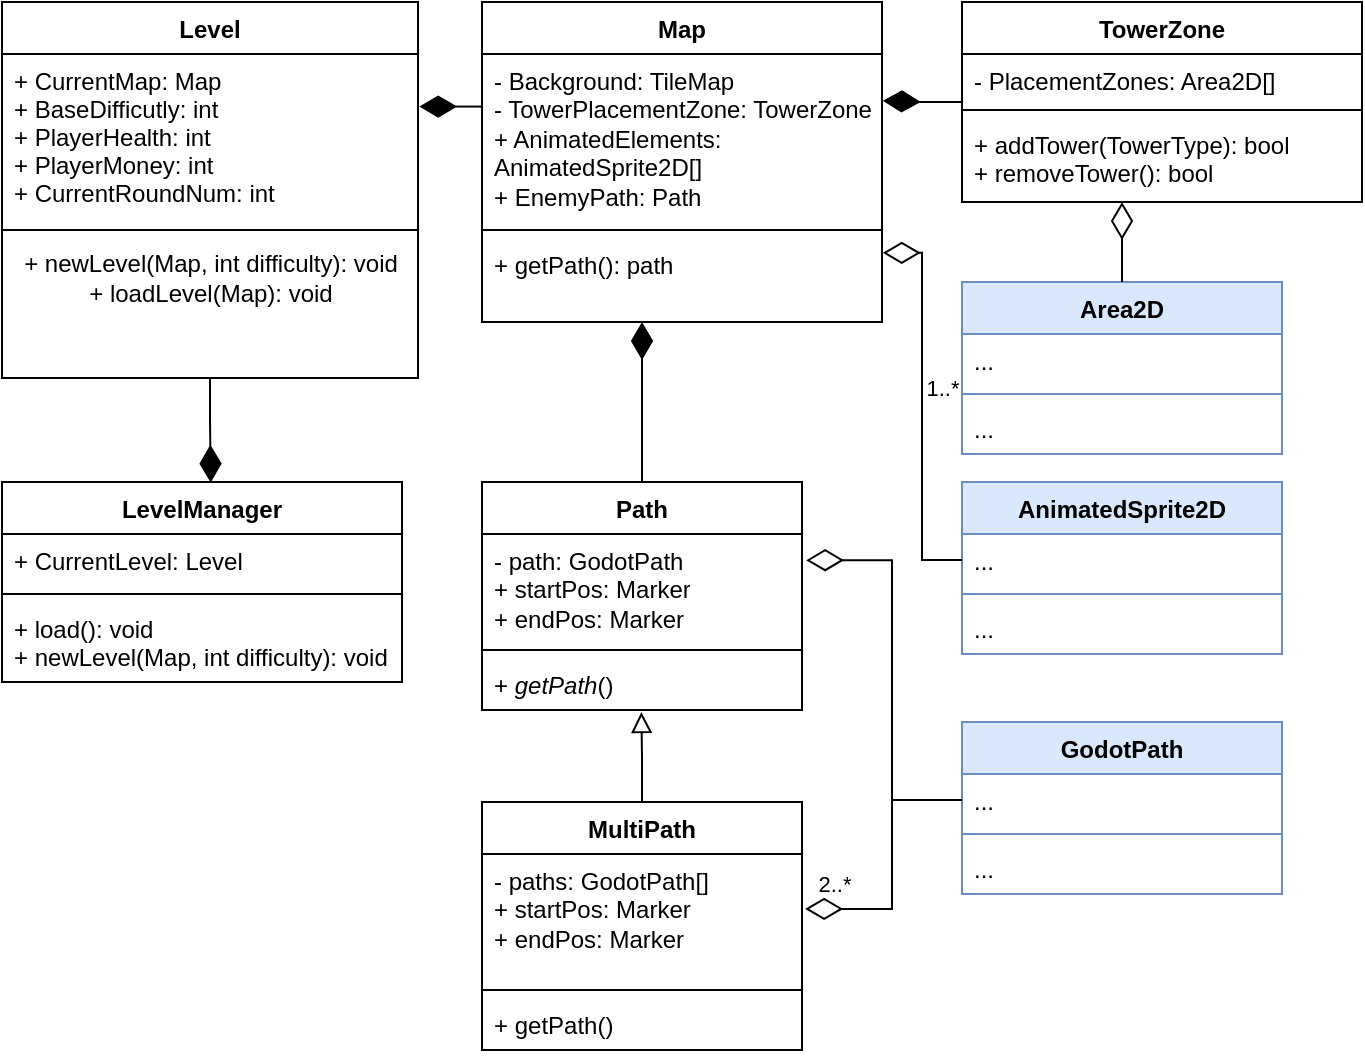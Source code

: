 <mxfile version="24.7.8">
  <diagram id="C5RBs43oDa-KdzZeNtuy" name="Page-1">
    <mxGraphModel dx="1434" dy="836" grid="1" gridSize="10" guides="1" tooltips="1" connect="1" arrows="1" fold="1" page="1" pageScale="1" pageWidth="827" pageHeight="1169" math="0" shadow="0">
      <root>
        <mxCell id="WIyWlLk6GJQsqaUBKTNV-0" />
        <mxCell id="WIyWlLk6GJQsqaUBKTNV-1" parent="WIyWlLk6GJQsqaUBKTNV-0" />
        <mxCell id="zkfFHV4jXpPFQw0GAbJ--0" value="Level" style="swimlane;fontStyle=1;align=center;verticalAlign=top;childLayout=stackLayout;horizontal=1;startSize=26;horizontalStack=0;resizeParent=1;resizeLast=0;collapsible=1;marginBottom=0;rounded=0;shadow=0;strokeWidth=1;" parent="WIyWlLk6GJQsqaUBKTNV-1" vertex="1">
          <mxGeometry x="80" y="40" width="208" height="188" as="geometry">
            <mxRectangle x="230" y="140" width="160" height="26" as="alternateBounds" />
          </mxGeometry>
        </mxCell>
        <mxCell id="zkfFHV4jXpPFQw0GAbJ--1" value="+ CurrentMap: Map&#xa;+ BaseDifficutly: int&#xa;+ PlayerHealth: int&#xa;+ PlayerMoney: int&#xa;+ CurrentRoundNum: int" style="text;align=left;verticalAlign=top;spacingLeft=4;spacingRight=4;overflow=hidden;rotatable=0;points=[[0,0.5],[1,0.5]];portConstraint=eastwest;" parent="zkfFHV4jXpPFQw0GAbJ--0" vertex="1">
          <mxGeometry y="26" width="208" height="84" as="geometry" />
        </mxCell>
        <mxCell id="zkfFHV4jXpPFQw0GAbJ--4" value="" style="line;html=1;strokeWidth=1;align=left;verticalAlign=middle;spacingTop=-1;spacingLeft=3;spacingRight=3;rotatable=0;labelPosition=right;points=[];portConstraint=eastwest;" parent="zkfFHV4jXpPFQw0GAbJ--0" vertex="1">
          <mxGeometry y="110" width="208" height="8" as="geometry" />
        </mxCell>
        <mxCell id="-0BH0eMJyRQiYoH3C-ed-0" value="+ newLevel(Map, int difficulty): void&lt;div&gt;+ loadLevel(Map): void&lt;/div&gt;" style="text;html=1;align=center;verticalAlign=middle;resizable=0;points=[];autosize=1;strokeColor=none;fillColor=none;" parent="zkfFHV4jXpPFQw0GAbJ--0" vertex="1">
          <mxGeometry y="118" width="208" height="40" as="geometry" />
        </mxCell>
        <mxCell id="ox96oDhcwiMaX_pipQDm-4" value="Map" style="swimlane;fontStyle=1;align=center;verticalAlign=top;childLayout=stackLayout;horizontal=1;startSize=26;horizontalStack=0;resizeParent=1;resizeParentMax=0;resizeLast=0;collapsible=1;marginBottom=0;whiteSpace=wrap;html=1;" parent="WIyWlLk6GJQsqaUBKTNV-1" vertex="1">
          <mxGeometry x="320" y="40" width="200" height="160" as="geometry" />
        </mxCell>
        <mxCell id="ox96oDhcwiMaX_pipQDm-5" value="- Background: TileMap&lt;div&gt;- TowerPlacementZone: TowerZone&lt;/div&gt;&lt;div&gt;+ AnimatedElements: AnimatedSprite2D[]&lt;/div&gt;&lt;div&gt;+ EnemyPath: Path&lt;/div&gt;" style="text;strokeColor=none;fillColor=none;align=left;verticalAlign=top;spacingLeft=4;spacingRight=4;overflow=hidden;rotatable=0;points=[[0,0.5],[1,0.5]];portConstraint=eastwest;whiteSpace=wrap;html=1;" parent="ox96oDhcwiMaX_pipQDm-4" vertex="1">
          <mxGeometry y="26" width="200" height="84" as="geometry" />
        </mxCell>
        <mxCell id="ox96oDhcwiMaX_pipQDm-6" value="" style="line;strokeWidth=1;fillColor=none;align=left;verticalAlign=middle;spacingTop=-1;spacingLeft=3;spacingRight=3;rotatable=0;labelPosition=right;points=[];portConstraint=eastwest;strokeColor=inherit;" parent="ox96oDhcwiMaX_pipQDm-4" vertex="1">
          <mxGeometry y="110" width="200" height="8" as="geometry" />
        </mxCell>
        <mxCell id="ox96oDhcwiMaX_pipQDm-7" value="+ getPath(): path" style="text;strokeColor=none;fillColor=none;align=left;verticalAlign=top;spacingLeft=4;spacingRight=4;overflow=hidden;rotatable=0;points=[[0,0.5],[1,0.5]];portConstraint=eastwest;whiteSpace=wrap;html=1;" parent="ox96oDhcwiMaX_pipQDm-4" vertex="1">
          <mxGeometry y="118" width="200" height="42" as="geometry" />
        </mxCell>
        <mxCell id="ox96oDhcwiMaX_pipQDm-8" value="TowerZone" style="swimlane;fontStyle=1;align=center;verticalAlign=top;childLayout=stackLayout;horizontal=1;startSize=26;horizontalStack=0;resizeParent=1;resizeParentMax=0;resizeLast=0;collapsible=1;marginBottom=0;whiteSpace=wrap;html=1;" parent="WIyWlLk6GJQsqaUBKTNV-1" vertex="1">
          <mxGeometry x="560" y="40" width="200" height="100" as="geometry" />
        </mxCell>
        <mxCell id="ox96oDhcwiMaX_pipQDm-9" value="- PlacementZones: Area2D[]" style="text;strokeColor=none;fillColor=none;align=left;verticalAlign=top;spacingLeft=4;spacingRight=4;overflow=hidden;rotatable=0;points=[[0,0.5],[1,0.5]];portConstraint=eastwest;whiteSpace=wrap;html=1;" parent="ox96oDhcwiMaX_pipQDm-8" vertex="1">
          <mxGeometry y="26" width="200" height="24" as="geometry" />
        </mxCell>
        <mxCell id="ox96oDhcwiMaX_pipQDm-10" value="" style="line;strokeWidth=1;fillColor=none;align=left;verticalAlign=middle;spacingTop=-1;spacingLeft=3;spacingRight=3;rotatable=0;labelPosition=right;points=[];portConstraint=eastwest;strokeColor=inherit;" parent="ox96oDhcwiMaX_pipQDm-8" vertex="1">
          <mxGeometry y="50" width="200" height="8" as="geometry" />
        </mxCell>
        <mxCell id="ox96oDhcwiMaX_pipQDm-11" value="+ addTower(TowerType): bool&lt;div&gt;+ removeTower(): bool&lt;/div&gt;" style="text;strokeColor=none;fillColor=none;align=left;verticalAlign=top;spacingLeft=4;spacingRight=4;overflow=hidden;rotatable=0;points=[[0,0.5],[1,0.5]];portConstraint=eastwest;whiteSpace=wrap;html=1;" parent="ox96oDhcwiMaX_pipQDm-8" vertex="1">
          <mxGeometry y="58" width="200" height="42" as="geometry" />
        </mxCell>
        <mxCell id="ox96oDhcwiMaX_pipQDm-18" style="edgeStyle=orthogonalEdgeStyle;rounded=0;orthogonalLoop=1;jettySize=auto;html=1;endArrow=diamondThin;endFill=1;endSize=16;entryX=1.003;entryY=0.313;entryDx=0;entryDy=0;entryPerimeter=0;" parent="WIyWlLk6GJQsqaUBKTNV-1" source="ox96oDhcwiMaX_pipQDm-5" target="zkfFHV4jXpPFQw0GAbJ--1" edge="1">
          <mxGeometry relative="1" as="geometry">
            <mxPoint x="290" y="93" as="targetPoint" />
            <Array as="points">
              <mxPoint x="320" y="93" />
            </Array>
          </mxGeometry>
        </mxCell>
        <mxCell id="ox96oDhcwiMaX_pipQDm-21" style="edgeStyle=orthogonalEdgeStyle;rounded=0;orthogonalLoop=1;jettySize=auto;html=1;endArrow=diamondThin;endFill=1;endSize=16;entryX=1.002;entryY=0.279;entryDx=0;entryDy=0;entryPerimeter=0;" parent="WIyWlLk6GJQsqaUBKTNV-1" source="ox96oDhcwiMaX_pipQDm-8" target="ox96oDhcwiMaX_pipQDm-5" edge="1">
          <mxGeometry relative="1" as="geometry">
            <mxPoint x="530" y="90" as="targetPoint" />
          </mxGeometry>
        </mxCell>
        <mxCell id="8JTTT3dWWhlxOpsw0_lI-0" value="Path" style="swimlane;fontStyle=1;align=center;verticalAlign=top;childLayout=stackLayout;horizontal=1;startSize=26;horizontalStack=0;resizeParent=1;resizeParentMax=0;resizeLast=0;collapsible=1;marginBottom=0;whiteSpace=wrap;html=1;" parent="WIyWlLk6GJQsqaUBKTNV-1" vertex="1">
          <mxGeometry x="320" y="280" width="160" height="114" as="geometry" />
        </mxCell>
        <mxCell id="8JTTT3dWWhlxOpsw0_lI-1" value="- path: GodotPath&lt;div&gt;+ startPos: Marker&lt;/div&gt;&lt;div&gt;+ endPos: Marker&lt;/div&gt;" style="text;strokeColor=none;fillColor=none;align=left;verticalAlign=top;spacingLeft=4;spacingRight=4;overflow=hidden;rotatable=0;points=[[0,0.5],[1,0.5]];portConstraint=eastwest;whiteSpace=wrap;html=1;" parent="8JTTT3dWWhlxOpsw0_lI-0" vertex="1">
          <mxGeometry y="26" width="160" height="54" as="geometry" />
        </mxCell>
        <mxCell id="8JTTT3dWWhlxOpsw0_lI-2" value="" style="line;strokeWidth=1;fillColor=none;align=left;verticalAlign=middle;spacingTop=-1;spacingLeft=3;spacingRight=3;rotatable=0;labelPosition=right;points=[];portConstraint=eastwest;strokeColor=inherit;" parent="8JTTT3dWWhlxOpsw0_lI-0" vertex="1">
          <mxGeometry y="80" width="160" height="8" as="geometry" />
        </mxCell>
        <mxCell id="8JTTT3dWWhlxOpsw0_lI-3" value="+ &lt;i&gt;getPath&lt;/i&gt;()" style="text;strokeColor=none;fillColor=none;align=left;verticalAlign=top;spacingLeft=4;spacingRight=4;overflow=hidden;rotatable=0;points=[[0,0.5],[1,0.5]];portConstraint=eastwest;whiteSpace=wrap;html=1;" parent="8JTTT3dWWhlxOpsw0_lI-0" vertex="1">
          <mxGeometry y="88" width="160" height="26" as="geometry" />
        </mxCell>
        <mxCell id="8JTTT3dWWhlxOpsw0_lI-4" value="MultiPath" style="swimlane;fontStyle=1;align=center;verticalAlign=top;childLayout=stackLayout;horizontal=1;startSize=26;horizontalStack=0;resizeParent=1;resizeParentMax=0;resizeLast=0;collapsible=1;marginBottom=0;whiteSpace=wrap;html=1;" parent="WIyWlLk6GJQsqaUBKTNV-1" vertex="1">
          <mxGeometry x="320" y="440" width="160" height="124" as="geometry" />
        </mxCell>
        <mxCell id="8JTTT3dWWhlxOpsw0_lI-5" value="- paths: GodotPath[]&lt;div&gt;+ startPos: Marker&lt;/div&gt;&lt;div&gt;+ endPos: Marker&lt;/div&gt;" style="text;strokeColor=none;fillColor=none;align=left;verticalAlign=top;spacingLeft=4;spacingRight=4;overflow=hidden;rotatable=0;points=[[0,0.5],[1,0.5]];portConstraint=eastwest;whiteSpace=wrap;html=1;" parent="8JTTT3dWWhlxOpsw0_lI-4" vertex="1">
          <mxGeometry y="26" width="160" height="64" as="geometry" />
        </mxCell>
        <mxCell id="8JTTT3dWWhlxOpsw0_lI-6" value="" style="line;strokeWidth=1;fillColor=none;align=left;verticalAlign=middle;spacingTop=-1;spacingLeft=3;spacingRight=3;rotatable=0;labelPosition=right;points=[];portConstraint=eastwest;strokeColor=inherit;" parent="8JTTT3dWWhlxOpsw0_lI-4" vertex="1">
          <mxGeometry y="90" width="160" height="8" as="geometry" />
        </mxCell>
        <mxCell id="8JTTT3dWWhlxOpsw0_lI-7" value="+ getPath()" style="text;strokeColor=none;fillColor=none;align=left;verticalAlign=top;spacingLeft=4;spacingRight=4;overflow=hidden;rotatable=0;points=[[0,0.5],[1,0.5]];portConstraint=eastwest;whiteSpace=wrap;html=1;" parent="8JTTT3dWWhlxOpsw0_lI-4" vertex="1">
          <mxGeometry y="98" width="160" height="26" as="geometry" />
        </mxCell>
        <mxCell id="8JTTT3dWWhlxOpsw0_lI-8" value="GodotPath" style="swimlane;fontStyle=1;align=center;verticalAlign=top;childLayout=stackLayout;horizontal=1;startSize=26;horizontalStack=0;resizeParent=1;resizeParentMax=0;resizeLast=0;collapsible=1;marginBottom=0;whiteSpace=wrap;html=1;fillColor=#dae8fc;strokeColor=#6c8ebf;" parent="WIyWlLk6GJQsqaUBKTNV-1" vertex="1">
          <mxGeometry x="560" y="400" width="160" height="86" as="geometry" />
        </mxCell>
        <mxCell id="8JTTT3dWWhlxOpsw0_lI-9" value="..." style="text;strokeColor=none;fillColor=none;align=left;verticalAlign=top;spacingLeft=4;spacingRight=4;overflow=hidden;rotatable=0;points=[[0,0.5],[1,0.5]];portConstraint=eastwest;whiteSpace=wrap;html=1;" parent="8JTTT3dWWhlxOpsw0_lI-8" vertex="1">
          <mxGeometry y="26" width="160" height="26" as="geometry" />
        </mxCell>
        <mxCell id="8JTTT3dWWhlxOpsw0_lI-10" value="" style="line;strokeWidth=1;fillColor=none;align=left;verticalAlign=middle;spacingTop=-1;spacingLeft=3;spacingRight=3;rotatable=0;labelPosition=right;points=[];portConstraint=eastwest;strokeColor=inherit;" parent="8JTTT3dWWhlxOpsw0_lI-8" vertex="1">
          <mxGeometry y="52" width="160" height="8" as="geometry" />
        </mxCell>
        <mxCell id="8JTTT3dWWhlxOpsw0_lI-11" value="..." style="text;strokeColor=none;fillColor=none;align=left;verticalAlign=top;spacingLeft=4;spacingRight=4;overflow=hidden;rotatable=0;points=[[0,0.5],[1,0.5]];portConstraint=eastwest;whiteSpace=wrap;html=1;" parent="8JTTT3dWWhlxOpsw0_lI-8" vertex="1">
          <mxGeometry y="60" width="160" height="26" as="geometry" />
        </mxCell>
        <mxCell id="8JTTT3dWWhlxOpsw0_lI-14" style="edgeStyle=orthogonalEdgeStyle;rounded=0;orthogonalLoop=1;jettySize=auto;html=1;entryX=0.498;entryY=1.038;entryDx=0;entryDy=0;entryPerimeter=0;endArrow=block;endFill=0;endSize=8;" parent="WIyWlLk6GJQsqaUBKTNV-1" source="8JTTT3dWWhlxOpsw0_lI-4" target="8JTTT3dWWhlxOpsw0_lI-3" edge="1">
          <mxGeometry relative="1" as="geometry" />
        </mxCell>
        <mxCell id="8JTTT3dWWhlxOpsw0_lI-16" style="edgeStyle=orthogonalEdgeStyle;rounded=0;orthogonalLoop=1;jettySize=auto;html=1;entryX=0.4;entryY=1;entryDx=0;entryDy=0;entryPerimeter=0;endArrow=diamondThin;endFill=1;endSize=16;" parent="WIyWlLk6GJQsqaUBKTNV-1" source="8JTTT3dWWhlxOpsw0_lI-0" target="ox96oDhcwiMaX_pipQDm-7" edge="1">
          <mxGeometry relative="1" as="geometry" />
        </mxCell>
        <mxCell id="8JTTT3dWWhlxOpsw0_lI-17" value="LevelManager" style="swimlane;fontStyle=1;align=center;verticalAlign=top;childLayout=stackLayout;horizontal=1;startSize=26;horizontalStack=0;resizeParent=1;resizeParentMax=0;resizeLast=0;collapsible=1;marginBottom=0;whiteSpace=wrap;html=1;" parent="WIyWlLk6GJQsqaUBKTNV-1" vertex="1">
          <mxGeometry x="80" y="280" width="200" height="100" as="geometry" />
        </mxCell>
        <mxCell id="8JTTT3dWWhlxOpsw0_lI-18" value="+ CurrentLevel: Level" style="text;strokeColor=none;fillColor=none;align=left;verticalAlign=top;spacingLeft=4;spacingRight=4;overflow=hidden;rotatable=0;points=[[0,0.5],[1,0.5]];portConstraint=eastwest;whiteSpace=wrap;html=1;" parent="8JTTT3dWWhlxOpsw0_lI-17" vertex="1">
          <mxGeometry y="26" width="200" height="26" as="geometry" />
        </mxCell>
        <mxCell id="8JTTT3dWWhlxOpsw0_lI-19" value="" style="line;strokeWidth=1;fillColor=none;align=left;verticalAlign=middle;spacingTop=-1;spacingLeft=3;spacingRight=3;rotatable=0;labelPosition=right;points=[];portConstraint=eastwest;strokeColor=inherit;" parent="8JTTT3dWWhlxOpsw0_lI-17" vertex="1">
          <mxGeometry y="52" width="200" height="8" as="geometry" />
        </mxCell>
        <mxCell id="8JTTT3dWWhlxOpsw0_lI-20" value="+ load(): void&lt;div&gt;+ newLevel(Map, int difficulty): void&lt;/div&gt;" style="text;strokeColor=none;fillColor=none;align=left;verticalAlign=top;spacingLeft=4;spacingRight=4;overflow=hidden;rotatable=0;points=[[0,0.5],[1,0.5]];portConstraint=eastwest;whiteSpace=wrap;html=1;" parent="8JTTT3dWWhlxOpsw0_lI-17" vertex="1">
          <mxGeometry y="60" width="200" height="40" as="geometry" />
        </mxCell>
        <mxCell id="8JTTT3dWWhlxOpsw0_lI-25" style="edgeStyle=orthogonalEdgeStyle;rounded=0;orthogonalLoop=1;jettySize=auto;html=1;entryX=1.013;entryY=0.243;entryDx=0;entryDy=0;entryPerimeter=0;endArrow=diamondThin;endFill=0;endSize=16;" parent="WIyWlLk6GJQsqaUBKTNV-1" source="8JTTT3dWWhlxOpsw0_lI-9" target="8JTTT3dWWhlxOpsw0_lI-1" edge="1">
          <mxGeometry relative="1" as="geometry" />
        </mxCell>
        <mxCell id="8JTTT3dWWhlxOpsw0_lI-26" style="edgeStyle=orthogonalEdgeStyle;rounded=0;orthogonalLoop=1;jettySize=auto;html=1;entryX=1.01;entryY=0.429;entryDx=0;entryDy=0;entryPerimeter=0;endArrow=diamondThin;endFill=0;endSize=16;" parent="WIyWlLk6GJQsqaUBKTNV-1" source="8JTTT3dWWhlxOpsw0_lI-9" target="8JTTT3dWWhlxOpsw0_lI-5" edge="1">
          <mxGeometry relative="1" as="geometry" />
        </mxCell>
        <mxCell id="8JTTT3dWWhlxOpsw0_lI-33" value="2..*" style="edgeLabel;html=1;align=center;verticalAlign=middle;resizable=0;points=[];" parent="8JTTT3dWWhlxOpsw0_lI-26" vertex="1" connectable="0">
          <mxGeometry x="0.783" y="1" relative="1" as="geometry">
            <mxPoint y="-14" as="offset" />
          </mxGeometry>
        </mxCell>
        <mxCell id="8JTTT3dWWhlxOpsw0_lI-27" value="AnimatedSprite2D" style="swimlane;fontStyle=1;align=center;verticalAlign=top;childLayout=stackLayout;horizontal=1;startSize=26;horizontalStack=0;resizeParent=1;resizeParentMax=0;resizeLast=0;collapsible=1;marginBottom=0;whiteSpace=wrap;html=1;fillColor=#dae8fc;strokeColor=#6c8ebf;" parent="WIyWlLk6GJQsqaUBKTNV-1" vertex="1">
          <mxGeometry x="560" y="280" width="160" height="86" as="geometry" />
        </mxCell>
        <mxCell id="8JTTT3dWWhlxOpsw0_lI-28" value="..." style="text;strokeColor=none;fillColor=none;align=left;verticalAlign=top;spacingLeft=4;spacingRight=4;overflow=hidden;rotatable=0;points=[[0,0.5],[1,0.5]];portConstraint=eastwest;whiteSpace=wrap;html=1;" parent="8JTTT3dWWhlxOpsw0_lI-27" vertex="1">
          <mxGeometry y="26" width="160" height="26" as="geometry" />
        </mxCell>
        <mxCell id="8JTTT3dWWhlxOpsw0_lI-29" value="" style="line;strokeWidth=1;fillColor=none;align=left;verticalAlign=middle;spacingTop=-1;spacingLeft=3;spacingRight=3;rotatable=0;labelPosition=right;points=[];portConstraint=eastwest;strokeColor=inherit;" parent="8JTTT3dWWhlxOpsw0_lI-27" vertex="1">
          <mxGeometry y="52" width="160" height="8" as="geometry" />
        </mxCell>
        <mxCell id="8JTTT3dWWhlxOpsw0_lI-30" value="..." style="text;strokeColor=none;fillColor=none;align=left;verticalAlign=top;spacingLeft=4;spacingRight=4;overflow=hidden;rotatable=0;points=[[0,0.5],[1,0.5]];portConstraint=eastwest;whiteSpace=wrap;html=1;" parent="8JTTT3dWWhlxOpsw0_lI-27" vertex="1">
          <mxGeometry y="60" width="160" height="26" as="geometry" />
        </mxCell>
        <mxCell id="8JTTT3dWWhlxOpsw0_lI-31" style="edgeStyle=orthogonalEdgeStyle;rounded=0;orthogonalLoop=1;jettySize=auto;html=1;entryX=1.002;entryY=0.177;entryDx=0;entryDy=0;entryPerimeter=0;endArrow=diamondThin;endFill=0;endSize=16;exitX=0;exitY=0.5;exitDx=0;exitDy=0;" parent="WIyWlLk6GJQsqaUBKTNV-1" source="8JTTT3dWWhlxOpsw0_lI-28" target="ox96oDhcwiMaX_pipQDm-7" edge="1">
          <mxGeometry relative="1" as="geometry">
            <Array as="points">
              <mxPoint x="540" y="319" />
              <mxPoint x="540" y="165" />
            </Array>
          </mxGeometry>
        </mxCell>
        <mxCell id="8JTTT3dWWhlxOpsw0_lI-32" value="1..*" style="edgeLabel;html=1;align=center;verticalAlign=middle;resizable=0;points=[];" parent="8JTTT3dWWhlxOpsw0_lI-31" vertex="1" connectable="0">
          <mxGeometry x="0.152" y="2" relative="1" as="geometry">
            <mxPoint x="12" y="5" as="offset" />
          </mxGeometry>
        </mxCell>
        <mxCell id="8JTTT3dWWhlxOpsw0_lI-34" style="edgeStyle=orthogonalEdgeStyle;rounded=0;orthogonalLoop=1;jettySize=auto;html=1;entryX=0.522;entryY=0.003;entryDx=0;entryDy=0;entryPerimeter=0;endArrow=diamondThin;endFill=1;endSize=16;" parent="WIyWlLk6GJQsqaUBKTNV-1" source="zkfFHV4jXpPFQw0GAbJ--0" target="8JTTT3dWWhlxOpsw0_lI-17" edge="1">
          <mxGeometry relative="1" as="geometry" />
        </mxCell>
        <mxCell id="8JTTT3dWWhlxOpsw0_lI-36" value="Area2D" style="swimlane;fontStyle=1;align=center;verticalAlign=top;childLayout=stackLayout;horizontal=1;startSize=26;horizontalStack=0;resizeParent=1;resizeParentMax=0;resizeLast=0;collapsible=1;marginBottom=0;whiteSpace=wrap;html=1;fillColor=#dae8fc;strokeColor=#6c8ebf;" parent="WIyWlLk6GJQsqaUBKTNV-1" vertex="1">
          <mxGeometry x="560" y="180" width="160" height="86" as="geometry" />
        </mxCell>
        <mxCell id="8JTTT3dWWhlxOpsw0_lI-37" value="..." style="text;strokeColor=none;fillColor=none;align=left;verticalAlign=top;spacingLeft=4;spacingRight=4;overflow=hidden;rotatable=0;points=[[0,0.5],[1,0.5]];portConstraint=eastwest;whiteSpace=wrap;html=1;" parent="8JTTT3dWWhlxOpsw0_lI-36" vertex="1">
          <mxGeometry y="26" width="160" height="26" as="geometry" />
        </mxCell>
        <mxCell id="8JTTT3dWWhlxOpsw0_lI-38" value="" style="line;strokeWidth=1;fillColor=none;align=left;verticalAlign=middle;spacingTop=-1;spacingLeft=3;spacingRight=3;rotatable=0;labelPosition=right;points=[];portConstraint=eastwest;strokeColor=inherit;" parent="8JTTT3dWWhlxOpsw0_lI-36" vertex="1">
          <mxGeometry y="52" width="160" height="8" as="geometry" />
        </mxCell>
        <mxCell id="8JTTT3dWWhlxOpsw0_lI-39" value="..." style="text;strokeColor=none;fillColor=none;align=left;verticalAlign=top;spacingLeft=4;spacingRight=4;overflow=hidden;rotatable=0;points=[[0,0.5],[1,0.5]];portConstraint=eastwest;whiteSpace=wrap;html=1;" parent="8JTTT3dWWhlxOpsw0_lI-36" vertex="1">
          <mxGeometry y="60" width="160" height="26" as="geometry" />
        </mxCell>
        <mxCell id="8JTTT3dWWhlxOpsw0_lI-40" style="edgeStyle=orthogonalEdgeStyle;rounded=0;orthogonalLoop=1;jettySize=auto;html=1;entryX=0.4;entryY=1;entryDx=0;entryDy=0;entryPerimeter=0;endArrow=diamondThin;endFill=0;endSize=16;" parent="WIyWlLk6GJQsqaUBKTNV-1" source="8JTTT3dWWhlxOpsw0_lI-36" target="ox96oDhcwiMaX_pipQDm-11" edge="1">
          <mxGeometry relative="1" as="geometry" />
        </mxCell>
      </root>
    </mxGraphModel>
  </diagram>
</mxfile>
